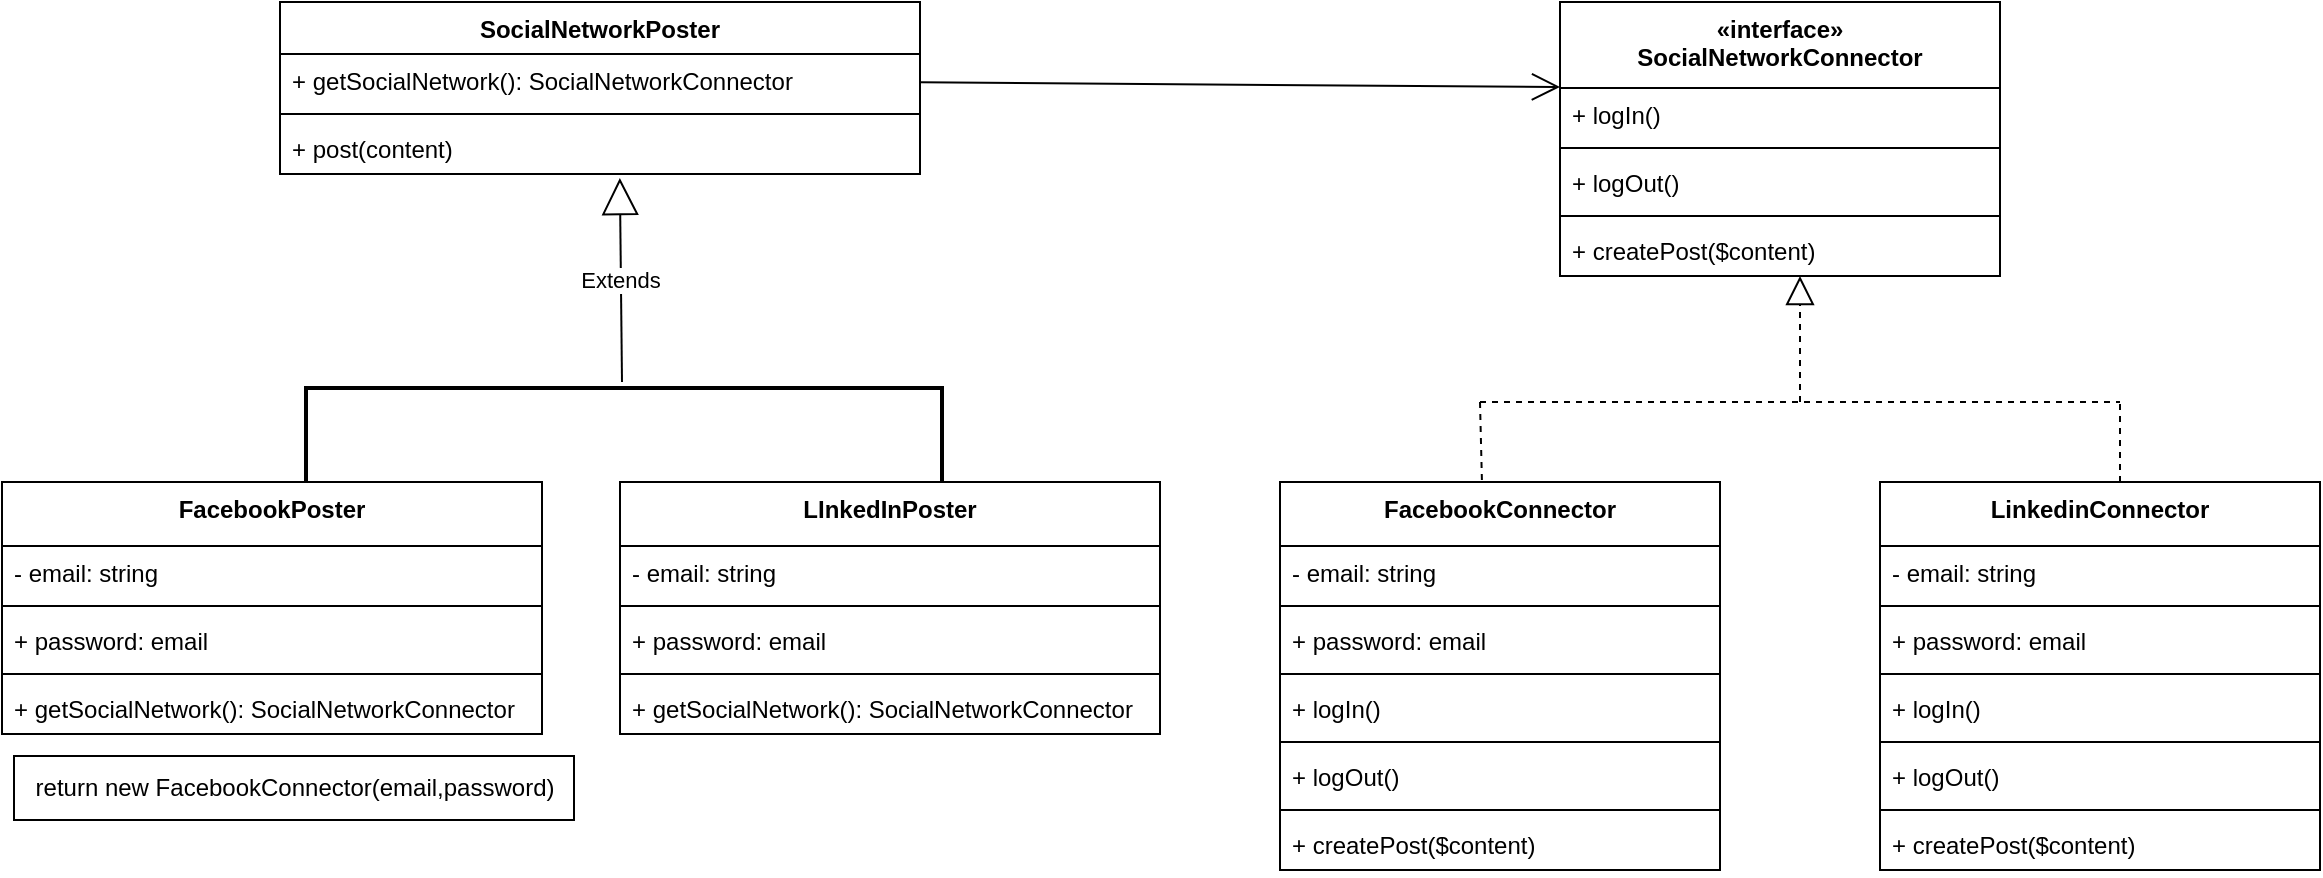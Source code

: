 <mxfile version="13.0.1" type="device"><diagram id="ndbg2C2Gi7Dxh3XrfPEs" name="Factory Method"><mxGraphModel dx="1426" dy="792" grid="1" gridSize="10" guides="1" tooltips="1" connect="1" arrows="1" fold="1" page="1" pageScale="1" pageWidth="1169" pageHeight="827" math="0" shadow="0"><root><mxCell id="0"/><mxCell id="1" parent="0"/><mxCell id="qdSYgWynP10zf5oguv4t-1" value="" style="endArrow=none;dashed=1;html=1;" parent="1" edge="1"><mxGeometry width="50" height="50" relative="1" as="geometry"><mxPoint x="739" y="400" as="sourcePoint"/><mxPoint x="1059" y="400" as="targetPoint"/></mxGeometry></mxCell><mxCell id="qdSYgWynP10zf5oguv4t-2" value="" style="endArrow=block;dashed=1;endFill=0;endSize=12;html=1;" parent="1" edge="1"><mxGeometry width="160" relative="1" as="geometry"><mxPoint x="899" y="400" as="sourcePoint"/><mxPoint x="899" y="337" as="targetPoint"/></mxGeometry></mxCell><mxCell id="qdSYgWynP10zf5oguv4t-3" value="" style="endArrow=open;endFill=1;endSize=12;html=1;" parent="1" source="qdSYgWynP10zf5oguv4t-7" edge="1"><mxGeometry width="160" relative="1" as="geometry"><mxPoint x="619" y="242.5" as="sourcePoint"/><mxPoint x="779" y="242.5" as="targetPoint"/></mxGeometry></mxCell><mxCell id="qdSYgWynP10zf5oguv4t-4" value="" style="strokeWidth=2;html=1;shape=mxgraph.flowchart.annotation_1;align=left;pointerEvents=1;rotation=90;" parent="1" vertex="1"><mxGeometry x="286" y="259" width="50" height="318" as="geometry"/></mxCell><mxCell id="qdSYgWynP10zf5oguv4t-5" value="Extends" style="endArrow=block;endSize=16;endFill=0;html=1;entryX=0.531;entryY=1.077;entryDx=0;entryDy=0;entryPerimeter=0;" parent="1" target="qdSYgWynP10zf5oguv4t-9" edge="1"><mxGeometry width="160" relative="1" as="geometry"><mxPoint x="310" y="390" as="sourcePoint"/><mxPoint x="470" y="390" as="targetPoint"/></mxGeometry></mxCell><mxCell id="qdSYgWynP10zf5oguv4t-50" value="return new FacebookConnector(email,password)" style="html=1;" parent="1" vertex="1"><mxGeometry x="6" y="577" width="280" height="32" as="geometry"/></mxCell><mxCell id="qdSYgWynP10zf5oguv4t-6" value="SocialNetworkPoster" style="swimlane;fontStyle=1;align=center;verticalAlign=top;childLayout=stackLayout;horizontal=1;startSize=26;horizontalStack=0;resizeParent=1;resizeParentMax=0;resizeLast=0;collapsible=1;marginBottom=0;" parent="1" vertex="1"><mxGeometry x="139" y="200" width="320" height="86" as="geometry"/></mxCell><mxCell id="qdSYgWynP10zf5oguv4t-7" value="+ getSocialNetwork(): SocialNetworkConnector" style="text;strokeColor=none;fillColor=none;align=left;verticalAlign=top;spacingLeft=4;spacingRight=4;overflow=hidden;rotatable=0;points=[[0,0.5],[1,0.5]];portConstraint=eastwest;" parent="qdSYgWynP10zf5oguv4t-6" vertex="1"><mxGeometry y="26" width="320" height="26" as="geometry"/></mxCell><mxCell id="qdSYgWynP10zf5oguv4t-8" value="" style="line;strokeWidth=1;fillColor=none;align=left;verticalAlign=middle;spacingTop=-1;spacingLeft=3;spacingRight=3;rotatable=0;labelPosition=right;points=[];portConstraint=eastwest;" parent="qdSYgWynP10zf5oguv4t-6" vertex="1"><mxGeometry y="52" width="320" height="8" as="geometry"/></mxCell><mxCell id="qdSYgWynP10zf5oguv4t-9" value="+ post(content)" style="text;strokeColor=none;fillColor=none;align=left;verticalAlign=top;spacingLeft=4;spacingRight=4;overflow=hidden;rotatable=0;points=[[0,0.5],[1,0.5]];portConstraint=eastwest;" parent="qdSYgWynP10zf5oguv4t-6" vertex="1"><mxGeometry y="60" width="320" height="26" as="geometry"/></mxCell><mxCell id="qdSYgWynP10zf5oguv4t-10" value="FacebookConnector" style="swimlane;fontStyle=1;align=center;verticalAlign=top;childLayout=stackLayout;horizontal=1;startSize=32;horizontalStack=0;resizeParent=1;resizeParentMax=0;resizeLast=0;collapsible=1;marginBottom=0;" parent="1" vertex="1"><mxGeometry x="639" y="440" width="220" height="194" as="geometry"/></mxCell><mxCell id="qdSYgWynP10zf5oguv4t-11" value="" style="endArrow=none;dashed=1;html=1;entryX=0.459;entryY=0;entryDx=0;entryDy=0;entryPerimeter=0;" parent="qdSYgWynP10zf5oguv4t-10" target="qdSYgWynP10zf5oguv4t-10" edge="1"><mxGeometry width="50" height="50" relative="1" as="geometry"><mxPoint x="100" y="-40" as="sourcePoint"/><mxPoint x="150" as="targetPoint"/></mxGeometry></mxCell><mxCell id="qdSYgWynP10zf5oguv4t-12" value="- email: string" style="text;strokeColor=none;fillColor=none;align=left;verticalAlign=top;spacingLeft=4;spacingRight=4;overflow=hidden;rotatable=0;points=[[0,0.5],[1,0.5]];portConstraint=eastwest;" parent="qdSYgWynP10zf5oguv4t-10" vertex="1"><mxGeometry y="32" width="220" height="26" as="geometry"/></mxCell><mxCell id="qdSYgWynP10zf5oguv4t-13" value="" style="line;strokeWidth=1;fillColor=none;align=left;verticalAlign=middle;spacingTop=-1;spacingLeft=3;spacingRight=3;rotatable=0;labelPosition=right;points=[];portConstraint=eastwest;" parent="qdSYgWynP10zf5oguv4t-10" vertex="1"><mxGeometry y="58" width="220" height="8" as="geometry"/></mxCell><mxCell id="qdSYgWynP10zf5oguv4t-14" value="+ password: email" style="text;strokeColor=none;fillColor=none;align=left;verticalAlign=top;spacingLeft=4;spacingRight=4;overflow=hidden;rotatable=0;points=[[0,0.5],[1,0.5]];portConstraint=eastwest;" parent="qdSYgWynP10zf5oguv4t-10" vertex="1"><mxGeometry y="66" width="220" height="26" as="geometry"/></mxCell><mxCell id="qdSYgWynP10zf5oguv4t-15" value="" style="line;strokeWidth=1;fillColor=none;align=left;verticalAlign=middle;spacingTop=-1;spacingLeft=3;spacingRight=3;rotatable=0;labelPosition=right;points=[];portConstraint=eastwest;" parent="qdSYgWynP10zf5oguv4t-10" vertex="1"><mxGeometry y="92" width="220" height="8" as="geometry"/></mxCell><mxCell id="qdSYgWynP10zf5oguv4t-16" value="+ logIn()" style="text;strokeColor=none;fillColor=none;align=left;verticalAlign=top;spacingLeft=4;spacingRight=4;overflow=hidden;rotatable=0;points=[[0,0.5],[1,0.5]];portConstraint=eastwest;" parent="qdSYgWynP10zf5oguv4t-10" vertex="1"><mxGeometry y="100" width="220" height="26" as="geometry"/></mxCell><mxCell id="qdSYgWynP10zf5oguv4t-17" value="" style="line;strokeWidth=1;fillColor=none;align=left;verticalAlign=middle;spacingTop=-1;spacingLeft=3;spacingRight=3;rotatable=0;labelPosition=right;points=[];portConstraint=eastwest;" parent="qdSYgWynP10zf5oguv4t-10" vertex="1"><mxGeometry y="126" width="220" height="8" as="geometry"/></mxCell><mxCell id="qdSYgWynP10zf5oguv4t-18" value="+ logOut()" style="text;strokeColor=none;fillColor=none;align=left;verticalAlign=top;spacingLeft=4;spacingRight=4;overflow=hidden;rotatable=0;points=[[0,0.5],[1,0.5]];portConstraint=eastwest;" parent="qdSYgWynP10zf5oguv4t-10" vertex="1"><mxGeometry y="134" width="220" height="26" as="geometry"/></mxCell><mxCell id="qdSYgWynP10zf5oguv4t-19" value="" style="line;strokeWidth=1;fillColor=none;align=left;verticalAlign=middle;spacingTop=-1;spacingLeft=3;spacingRight=3;rotatable=0;labelPosition=right;points=[];portConstraint=eastwest;" parent="qdSYgWynP10zf5oguv4t-10" vertex="1"><mxGeometry y="160" width="220" height="8" as="geometry"/></mxCell><mxCell id="qdSYgWynP10zf5oguv4t-20" value="+ createPost($content)" style="text;strokeColor=none;fillColor=none;align=left;verticalAlign=top;spacingLeft=4;spacingRight=4;overflow=hidden;rotatable=0;points=[[0,0.5],[1,0.5]];portConstraint=eastwest;" parent="qdSYgWynP10zf5oguv4t-10" vertex="1"><mxGeometry y="168" width="220" height="26" as="geometry"/></mxCell><mxCell id="qdSYgWynP10zf5oguv4t-21" value="LinkedinConnector" style="swimlane;fontStyle=1;align=center;verticalAlign=top;childLayout=stackLayout;horizontal=1;startSize=32;horizontalStack=0;resizeParent=1;resizeParentMax=0;resizeLast=0;collapsible=1;marginBottom=0;" parent="1" vertex="1"><mxGeometry x="939" y="440" width="220" height="194" as="geometry"/></mxCell><mxCell id="qdSYgWynP10zf5oguv4t-22" value="" style="endArrow=none;dashed=1;html=1;" parent="qdSYgWynP10zf5oguv4t-21" edge="1"><mxGeometry width="50" height="50" relative="1" as="geometry"><mxPoint x="120" as="sourcePoint"/><mxPoint x="120" y="-40" as="targetPoint"/></mxGeometry></mxCell><mxCell id="qdSYgWynP10zf5oguv4t-23" value="- email: string" style="text;strokeColor=none;fillColor=none;align=left;verticalAlign=top;spacingLeft=4;spacingRight=4;overflow=hidden;rotatable=0;points=[[0,0.5],[1,0.5]];portConstraint=eastwest;" parent="qdSYgWynP10zf5oguv4t-21" vertex="1"><mxGeometry y="32" width="220" height="26" as="geometry"/></mxCell><mxCell id="qdSYgWynP10zf5oguv4t-24" value="" style="line;strokeWidth=1;fillColor=none;align=left;verticalAlign=middle;spacingTop=-1;spacingLeft=3;spacingRight=3;rotatable=0;labelPosition=right;points=[];portConstraint=eastwest;" parent="qdSYgWynP10zf5oguv4t-21" vertex="1"><mxGeometry y="58" width="220" height="8" as="geometry"/></mxCell><mxCell id="qdSYgWynP10zf5oguv4t-25" value="+ password: email" style="text;strokeColor=none;fillColor=none;align=left;verticalAlign=top;spacingLeft=4;spacingRight=4;overflow=hidden;rotatable=0;points=[[0,0.5],[1,0.5]];portConstraint=eastwest;" parent="qdSYgWynP10zf5oguv4t-21" vertex="1"><mxGeometry y="66" width="220" height="26" as="geometry"/></mxCell><mxCell id="qdSYgWynP10zf5oguv4t-26" value="" style="line;strokeWidth=1;fillColor=none;align=left;verticalAlign=middle;spacingTop=-1;spacingLeft=3;spacingRight=3;rotatable=0;labelPosition=right;points=[];portConstraint=eastwest;" parent="qdSYgWynP10zf5oguv4t-21" vertex="1"><mxGeometry y="92" width="220" height="8" as="geometry"/></mxCell><mxCell id="qdSYgWynP10zf5oguv4t-27" value="+ logIn()" style="text;strokeColor=none;fillColor=none;align=left;verticalAlign=top;spacingLeft=4;spacingRight=4;overflow=hidden;rotatable=0;points=[[0,0.5],[1,0.5]];portConstraint=eastwest;" parent="qdSYgWynP10zf5oguv4t-21" vertex="1"><mxGeometry y="100" width="220" height="26" as="geometry"/></mxCell><mxCell id="qdSYgWynP10zf5oguv4t-28" value="" style="line;strokeWidth=1;fillColor=none;align=left;verticalAlign=middle;spacingTop=-1;spacingLeft=3;spacingRight=3;rotatable=0;labelPosition=right;points=[];portConstraint=eastwest;" parent="qdSYgWynP10zf5oguv4t-21" vertex="1"><mxGeometry y="126" width="220" height="8" as="geometry"/></mxCell><mxCell id="qdSYgWynP10zf5oguv4t-29" value="+ logOut()" style="text;strokeColor=none;fillColor=none;align=left;verticalAlign=top;spacingLeft=4;spacingRight=4;overflow=hidden;rotatable=0;points=[[0,0.5],[1,0.5]];portConstraint=eastwest;" parent="qdSYgWynP10zf5oguv4t-21" vertex="1"><mxGeometry y="134" width="220" height="26" as="geometry"/></mxCell><mxCell id="qdSYgWynP10zf5oguv4t-30" value="" style="line;strokeWidth=1;fillColor=none;align=left;verticalAlign=middle;spacingTop=-1;spacingLeft=3;spacingRight=3;rotatable=0;labelPosition=right;points=[];portConstraint=eastwest;" parent="qdSYgWynP10zf5oguv4t-21" vertex="1"><mxGeometry y="160" width="220" height="8" as="geometry"/></mxCell><mxCell id="qdSYgWynP10zf5oguv4t-31" value="+ createPost($content)" style="text;strokeColor=none;fillColor=none;align=left;verticalAlign=top;spacingLeft=4;spacingRight=4;overflow=hidden;rotatable=0;points=[[0,0.5],[1,0.5]];portConstraint=eastwest;" parent="qdSYgWynP10zf5oguv4t-21" vertex="1"><mxGeometry y="168" width="220" height="26" as="geometry"/></mxCell><mxCell id="qdSYgWynP10zf5oguv4t-32" value="«interface»&#10;SocialNetworkConnector" style="swimlane;fontStyle=1;align=center;verticalAlign=top;childLayout=stackLayout;horizontal=1;startSize=43;horizontalStack=0;resizeParent=1;resizeParentMax=0;resizeLast=0;collapsible=1;marginBottom=0;" parent="1" vertex="1"><mxGeometry x="779" y="200" width="220" height="137" as="geometry"/></mxCell><mxCell id="qdSYgWynP10zf5oguv4t-33" value="+ logIn()" style="text;strokeColor=none;fillColor=none;align=left;verticalAlign=top;spacingLeft=4;spacingRight=4;overflow=hidden;rotatable=0;points=[[0,0.5],[1,0.5]];portConstraint=eastwest;" parent="qdSYgWynP10zf5oguv4t-32" vertex="1"><mxGeometry y="43" width="220" height="26" as="geometry"/></mxCell><mxCell id="qdSYgWynP10zf5oguv4t-34" value="" style="line;strokeWidth=1;fillColor=none;align=left;verticalAlign=middle;spacingTop=-1;spacingLeft=3;spacingRight=3;rotatable=0;labelPosition=right;points=[];portConstraint=eastwest;" parent="qdSYgWynP10zf5oguv4t-32" vertex="1"><mxGeometry y="69" width="220" height="8" as="geometry"/></mxCell><mxCell id="qdSYgWynP10zf5oguv4t-35" value="+ logOut()" style="text;strokeColor=none;fillColor=none;align=left;verticalAlign=top;spacingLeft=4;spacingRight=4;overflow=hidden;rotatable=0;points=[[0,0.5],[1,0.5]];portConstraint=eastwest;" parent="qdSYgWynP10zf5oguv4t-32" vertex="1"><mxGeometry y="77" width="220" height="26" as="geometry"/></mxCell><mxCell id="qdSYgWynP10zf5oguv4t-36" value="" style="line;strokeWidth=1;fillColor=none;align=left;verticalAlign=middle;spacingTop=-1;spacingLeft=3;spacingRight=3;rotatable=0;labelPosition=right;points=[];portConstraint=eastwest;" parent="qdSYgWynP10zf5oguv4t-32" vertex="1"><mxGeometry y="103" width="220" height="8" as="geometry"/></mxCell><mxCell id="qdSYgWynP10zf5oguv4t-37" value="+ createPost($content)" style="text;strokeColor=none;fillColor=none;align=left;verticalAlign=top;spacingLeft=4;spacingRight=4;overflow=hidden;rotatable=0;points=[[0,0.5],[1,0.5]];portConstraint=eastwest;" parent="qdSYgWynP10zf5oguv4t-32" vertex="1"><mxGeometry y="111" width="220" height="26" as="geometry"/></mxCell><mxCell id="qdSYgWynP10zf5oguv4t-38" value="LInkedInPoster" style="swimlane;fontStyle=1;align=center;verticalAlign=top;childLayout=stackLayout;horizontal=1;startSize=32;horizontalStack=0;resizeParent=1;resizeParentMax=0;resizeLast=0;collapsible=1;marginBottom=0;" parent="1" vertex="1"><mxGeometry x="309" y="440" width="270" height="126" as="geometry"/></mxCell><mxCell id="qdSYgWynP10zf5oguv4t-39" value="- email: string" style="text;strokeColor=none;fillColor=none;align=left;verticalAlign=top;spacingLeft=4;spacingRight=4;overflow=hidden;rotatable=0;points=[[0,0.5],[1,0.5]];portConstraint=eastwest;" parent="qdSYgWynP10zf5oguv4t-38" vertex="1"><mxGeometry y="32" width="270" height="26" as="geometry"/></mxCell><mxCell id="qdSYgWynP10zf5oguv4t-40" value="" style="line;strokeWidth=1;fillColor=none;align=left;verticalAlign=middle;spacingTop=-1;spacingLeft=3;spacingRight=3;rotatable=0;labelPosition=right;points=[];portConstraint=eastwest;" parent="qdSYgWynP10zf5oguv4t-38" vertex="1"><mxGeometry y="58" width="270" height="8" as="geometry"/></mxCell><mxCell id="qdSYgWynP10zf5oguv4t-41" value="+ password: email" style="text;strokeColor=none;fillColor=none;align=left;verticalAlign=top;spacingLeft=4;spacingRight=4;overflow=hidden;rotatable=0;points=[[0,0.5],[1,0.5]];portConstraint=eastwest;" parent="qdSYgWynP10zf5oguv4t-38" vertex="1"><mxGeometry y="66" width="270" height="26" as="geometry"/></mxCell><mxCell id="qdSYgWynP10zf5oguv4t-42" value="" style="line;strokeWidth=1;fillColor=none;align=left;verticalAlign=middle;spacingTop=-1;spacingLeft=3;spacingRight=3;rotatable=0;labelPosition=right;points=[];portConstraint=eastwest;" parent="qdSYgWynP10zf5oguv4t-38" vertex="1"><mxGeometry y="92" width="270" height="8" as="geometry"/></mxCell><mxCell id="qdSYgWynP10zf5oguv4t-43" value="+ getSocialNetwork(): SocialNetworkConnector" style="text;strokeColor=none;fillColor=none;align=left;verticalAlign=top;spacingLeft=4;spacingRight=4;overflow=hidden;rotatable=0;points=[[0,0.5],[1,0.5]];portConstraint=eastwest;" parent="qdSYgWynP10zf5oguv4t-38" vertex="1"><mxGeometry y="100" width="270" height="26" as="geometry"/></mxCell><mxCell id="qdSYgWynP10zf5oguv4t-44" value="FacebookPoster" style="swimlane;fontStyle=1;align=center;verticalAlign=top;childLayout=stackLayout;horizontal=1;startSize=32;horizontalStack=0;resizeParent=1;resizeParentMax=0;resizeLast=0;collapsible=1;marginBottom=0;" parent="1" vertex="1"><mxGeometry y="440" width="270" height="126" as="geometry"/></mxCell><mxCell id="qdSYgWynP10zf5oguv4t-45" value="- email: string" style="text;strokeColor=none;fillColor=none;align=left;verticalAlign=top;spacingLeft=4;spacingRight=4;overflow=hidden;rotatable=0;points=[[0,0.5],[1,0.5]];portConstraint=eastwest;" parent="qdSYgWynP10zf5oguv4t-44" vertex="1"><mxGeometry y="32" width="270" height="26" as="geometry"/></mxCell><mxCell id="qdSYgWynP10zf5oguv4t-46" value="" style="line;strokeWidth=1;fillColor=none;align=left;verticalAlign=middle;spacingTop=-1;spacingLeft=3;spacingRight=3;rotatable=0;labelPosition=right;points=[];portConstraint=eastwest;" parent="qdSYgWynP10zf5oguv4t-44" vertex="1"><mxGeometry y="58" width="270" height="8" as="geometry"/></mxCell><mxCell id="qdSYgWynP10zf5oguv4t-47" value="+ password: email" style="text;strokeColor=none;fillColor=none;align=left;verticalAlign=top;spacingLeft=4;spacingRight=4;overflow=hidden;rotatable=0;points=[[0,0.5],[1,0.5]];portConstraint=eastwest;" parent="qdSYgWynP10zf5oguv4t-44" vertex="1"><mxGeometry y="66" width="270" height="26" as="geometry"/></mxCell><mxCell id="qdSYgWynP10zf5oguv4t-48" value="" style="line;strokeWidth=1;fillColor=none;align=left;verticalAlign=middle;spacingTop=-1;spacingLeft=3;spacingRight=3;rotatable=0;labelPosition=right;points=[];portConstraint=eastwest;" parent="qdSYgWynP10zf5oguv4t-44" vertex="1"><mxGeometry y="92" width="270" height="8" as="geometry"/></mxCell><mxCell id="qdSYgWynP10zf5oguv4t-49" value="+ getSocialNetwork(): SocialNetworkConnector" style="text;strokeColor=none;fillColor=none;align=left;verticalAlign=top;spacingLeft=4;spacingRight=4;overflow=hidden;rotatable=0;points=[[0,0.5],[1,0.5]];portConstraint=eastwest;" parent="qdSYgWynP10zf5oguv4t-44" vertex="1"><mxGeometry y="100" width="270" height="26" as="geometry"/></mxCell></root></mxGraphModel></diagram></mxfile>